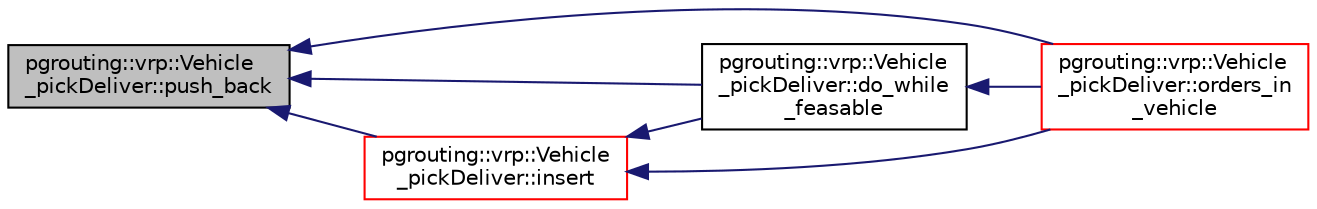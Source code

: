digraph "pgrouting::vrp::Vehicle_pickDeliver::push_back"
{
  edge [fontname="Helvetica",fontsize="10",labelfontname="Helvetica",labelfontsize="10"];
  node [fontname="Helvetica",fontsize="10",shape=record];
  rankdir="LR";
  Node932 [label="pgrouting::vrp::Vehicle\l_pickDeliver::push_back",height=0.2,width=0.4,color="black", fillcolor="grey75", style="filled", fontcolor="black"];
  Node932 -> Node933 [dir="back",color="midnightblue",fontsize="10",style="solid",fontname="Helvetica"];
  Node933 [label="pgrouting::vrp::Vehicle\l_pickDeliver::do_while\l_feasable",height=0.2,width=0.4,color="black", fillcolor="white", style="filled",URL="$classpgrouting_1_1vrp_1_1Vehicle__pickDeliver.html#a3dd3375570d3cbe915571e2aea4560d2"];
  Node933 -> Node934 [dir="back",color="midnightblue",fontsize="10",style="solid",fontname="Helvetica"];
  Node934 [label="pgrouting::vrp::Vehicle\l_pickDeliver::orders_in\l_vehicle",height=0.2,width=0.4,color="red", fillcolor="white", style="filled",URL="$classpgrouting_1_1vrp_1_1Vehicle__pickDeliver.html#a5c9706adba6b67df27506b64815f4d8d"];
  Node932 -> Node942 [dir="back",color="midnightblue",fontsize="10",style="solid",fontname="Helvetica"];
  Node942 [label="pgrouting::vrp::Vehicle\l_pickDeliver::insert",height=0.2,width=0.4,color="red", fillcolor="white", style="filled",URL="$classpgrouting_1_1vrp_1_1Vehicle__pickDeliver.html#acd6d3d720b3002cbb930a44099fa0688",tooltip="Inserts an order. "];
  Node942 -> Node933 [dir="back",color="midnightblue",fontsize="10",style="solid",fontname="Helvetica"];
  Node942 -> Node934 [dir="back",color="midnightblue",fontsize="10",style="solid",fontname="Helvetica"];
  Node932 -> Node934 [dir="back",color="midnightblue",fontsize="10",style="solid",fontname="Helvetica"];
}
